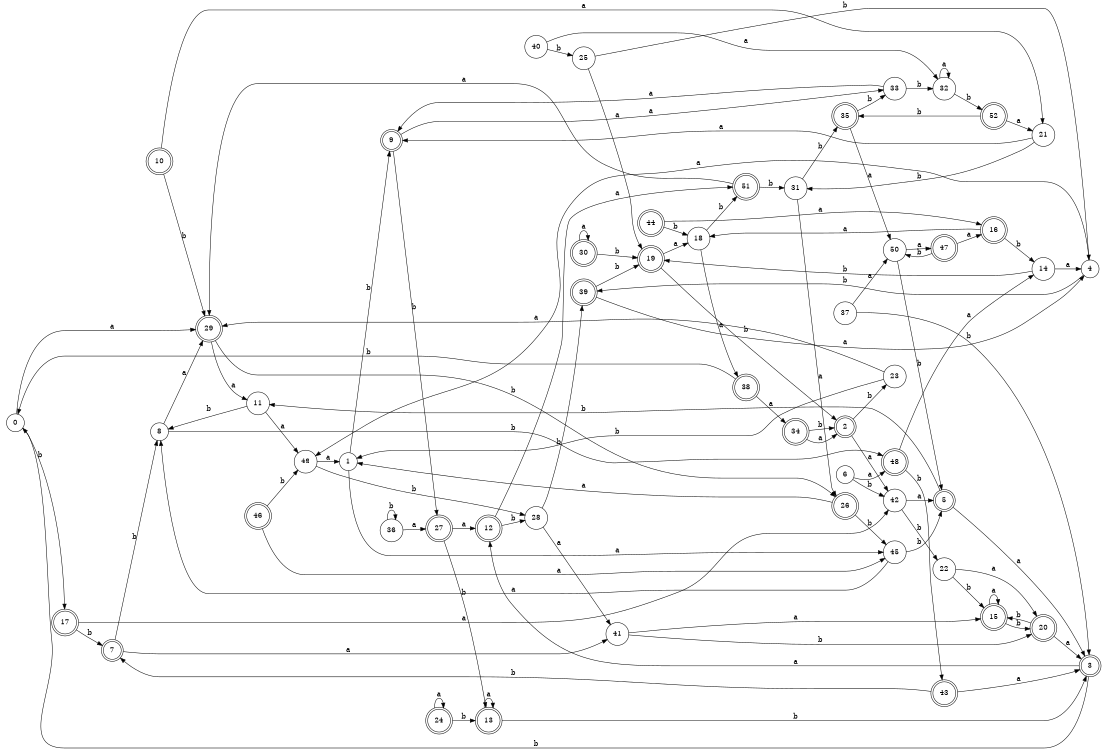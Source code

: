 digraph n43_3 {
__start0 [label="" shape="none"];

rankdir=LR;
size="8,5";

s0 [style="filled", color="black", fillcolor="white" shape="circle", label="0"];
s1 [style="filled", color="black", fillcolor="white" shape="circle", label="1"];
s2 [style="rounded,filled", color="black", fillcolor="white" shape="doublecircle", label="2"];
s3 [style="rounded,filled", color="black", fillcolor="white" shape="doublecircle", label="3"];
s4 [style="filled", color="black", fillcolor="white" shape="circle", label="4"];
s5 [style="rounded,filled", color="black", fillcolor="white" shape="doublecircle", label="5"];
s6 [style="filled", color="black", fillcolor="white" shape="circle", label="6"];
s7 [style="rounded,filled", color="black", fillcolor="white" shape="doublecircle", label="7"];
s8 [style="filled", color="black", fillcolor="white" shape="circle", label="8"];
s9 [style="rounded,filled", color="black", fillcolor="white" shape="doublecircle", label="9"];
s10 [style="rounded,filled", color="black", fillcolor="white" shape="doublecircle", label="10"];
s11 [style="filled", color="black", fillcolor="white" shape="circle", label="11"];
s12 [style="rounded,filled", color="black", fillcolor="white" shape="doublecircle", label="12"];
s13 [style="rounded,filled", color="black", fillcolor="white" shape="doublecircle", label="13"];
s14 [style="filled", color="black", fillcolor="white" shape="circle", label="14"];
s15 [style="rounded,filled", color="black", fillcolor="white" shape="doublecircle", label="15"];
s16 [style="rounded,filled", color="black", fillcolor="white" shape="doublecircle", label="16"];
s17 [style="rounded,filled", color="black", fillcolor="white" shape="doublecircle", label="17"];
s18 [style="filled", color="black", fillcolor="white" shape="circle", label="18"];
s19 [style="rounded,filled", color="black", fillcolor="white" shape="doublecircle", label="19"];
s20 [style="rounded,filled", color="black", fillcolor="white" shape="doublecircle", label="20"];
s21 [style="filled", color="black", fillcolor="white" shape="circle", label="21"];
s22 [style="filled", color="black", fillcolor="white" shape="circle", label="22"];
s23 [style="filled", color="black", fillcolor="white" shape="circle", label="23"];
s24 [style="rounded,filled", color="black", fillcolor="white" shape="doublecircle", label="24"];
s25 [style="filled", color="black", fillcolor="white" shape="circle", label="25"];
s26 [style="rounded,filled", color="black", fillcolor="white" shape="doublecircle", label="26"];
s27 [style="rounded,filled", color="black", fillcolor="white" shape="doublecircle", label="27"];
s28 [style="filled", color="black", fillcolor="white" shape="circle", label="28"];
s29 [style="rounded,filled", color="black", fillcolor="white" shape="doublecircle", label="29"];
s30 [style="rounded,filled", color="black", fillcolor="white" shape="doublecircle", label="30"];
s31 [style="filled", color="black", fillcolor="white" shape="circle", label="31"];
s32 [style="filled", color="black", fillcolor="white" shape="circle", label="32"];
s33 [style="filled", color="black", fillcolor="white" shape="circle", label="33"];
s34 [style="rounded,filled", color="black", fillcolor="white" shape="doublecircle", label="34"];
s35 [style="rounded,filled", color="black", fillcolor="white" shape="doublecircle", label="35"];
s36 [style="filled", color="black", fillcolor="white" shape="circle", label="36"];
s37 [style="filled", color="black", fillcolor="white" shape="circle", label="37"];
s38 [style="rounded,filled", color="black", fillcolor="white" shape="doublecircle", label="38"];
s39 [style="rounded,filled", color="black", fillcolor="white" shape="doublecircle", label="39"];
s40 [style="filled", color="black", fillcolor="white" shape="circle", label="40"];
s41 [style="filled", color="black", fillcolor="white" shape="circle", label="41"];
s42 [style="filled", color="black", fillcolor="white" shape="circle", label="42"];
s43 [style="rounded,filled", color="black", fillcolor="white" shape="doublecircle", label="43"];
s44 [style="rounded,filled", color="black", fillcolor="white" shape="doublecircle", label="44"];
s45 [style="filled", color="black", fillcolor="white" shape="circle", label="45"];
s46 [style="rounded,filled", color="black", fillcolor="white" shape="doublecircle", label="46"];
s47 [style="rounded,filled", color="black", fillcolor="white" shape="doublecircle", label="47"];
s48 [style="rounded,filled", color="black", fillcolor="white" shape="doublecircle", label="48"];
s49 [style="filled", color="black", fillcolor="white" shape="circle", label="49"];
s50 [style="filled", color="black", fillcolor="white" shape="circle", label="50"];
s51 [style="rounded,filled", color="black", fillcolor="white" shape="doublecircle", label="51"];
s52 [style="rounded,filled", color="black", fillcolor="white" shape="doublecircle", label="52"];
s0 -> s29 [label="a"];
s0 -> s17 [label="b"];
s1 -> s45 [label="a"];
s1 -> s9 [label="b"];
s2 -> s42 [label="a"];
s2 -> s23 [label="b"];
s3 -> s12 [label="a"];
s3 -> s0 [label="b"];
s4 -> s49 [label="a"];
s4 -> s39 [label="b"];
s5 -> s3 [label="a"];
s5 -> s11 [label="b"];
s6 -> s48 [label="a"];
s6 -> s42 [label="b"];
s7 -> s41 [label="a"];
s7 -> s8 [label="b"];
s8 -> s29 [label="a"];
s8 -> s48 [label="b"];
s9 -> s33 [label="a"];
s9 -> s27 [label="b"];
s10 -> s21 [label="a"];
s10 -> s29 [label="b"];
s11 -> s49 [label="a"];
s11 -> s8 [label="b"];
s12 -> s51 [label="a"];
s12 -> s28 [label="b"];
s13 -> s13 [label="a"];
s13 -> s3 [label="b"];
s14 -> s4 [label="a"];
s14 -> s19 [label="b"];
s15 -> s15 [label="a"];
s15 -> s20 [label="b"];
s16 -> s18 [label="a"];
s16 -> s14 [label="b"];
s17 -> s42 [label="a"];
s17 -> s7 [label="b"];
s18 -> s38 [label="a"];
s18 -> s51 [label="b"];
s19 -> s18 [label="a"];
s19 -> s2 [label="b"];
s20 -> s3 [label="a"];
s20 -> s15 [label="b"];
s21 -> s9 [label="a"];
s21 -> s31 [label="b"];
s22 -> s20 [label="a"];
s22 -> s15 [label="b"];
s23 -> s29 [label="a"];
s23 -> s1 [label="b"];
s24 -> s24 [label="a"];
s24 -> s13 [label="b"];
s25 -> s19 [label="a"];
s25 -> s4 [label="b"];
s26 -> s1 [label="a"];
s26 -> s45 [label="b"];
s27 -> s12 [label="a"];
s27 -> s13 [label="b"];
s28 -> s41 [label="a"];
s28 -> s39 [label="b"];
s29 -> s11 [label="a"];
s29 -> s26 [label="b"];
s30 -> s30 [label="a"];
s30 -> s19 [label="b"];
s31 -> s26 [label="a"];
s31 -> s35 [label="b"];
s32 -> s32 [label="a"];
s32 -> s52 [label="b"];
s33 -> s9 [label="a"];
s33 -> s32 [label="b"];
s34 -> s2 [label="a"];
s34 -> s2 [label="b"];
s35 -> s50 [label="a"];
s35 -> s33 [label="b"];
s36 -> s27 [label="a"];
s36 -> s36 [label="b"];
s37 -> s50 [label="a"];
s37 -> s3 [label="b"];
s38 -> s34 [label="a"];
s38 -> s0 [label="b"];
s39 -> s4 [label="a"];
s39 -> s19 [label="b"];
s40 -> s32 [label="a"];
s40 -> s25 [label="b"];
s41 -> s15 [label="a"];
s41 -> s20 [label="b"];
s42 -> s5 [label="a"];
s42 -> s22 [label="b"];
s43 -> s3 [label="a"];
s43 -> s7 [label="b"];
s44 -> s16 [label="a"];
s44 -> s18 [label="b"];
s45 -> s8 [label="a"];
s45 -> s5 [label="b"];
s46 -> s45 [label="a"];
s46 -> s49 [label="b"];
s47 -> s16 [label="a"];
s47 -> s50 [label="b"];
s48 -> s14 [label="a"];
s48 -> s43 [label="b"];
s49 -> s1 [label="a"];
s49 -> s28 [label="b"];
s50 -> s47 [label="a"];
s50 -> s5 [label="b"];
s51 -> s29 [label="a"];
s51 -> s31 [label="b"];
s52 -> s21 [label="a"];
s52 -> s35 [label="b"];

}